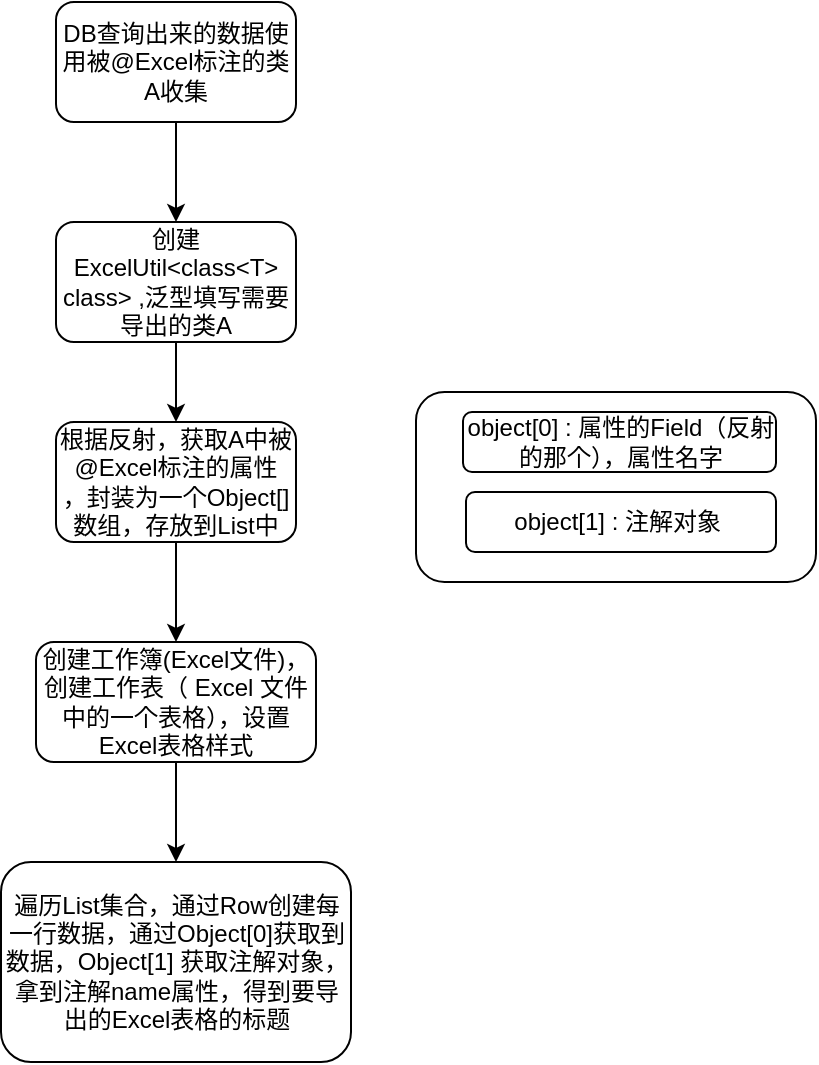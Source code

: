 <mxfile version="21.7.2" type="github">
  <diagram name="第 1 页" id="rslrv8k8TtsJbnl1jgh9">
    <mxGraphModel dx="1146" dy="613" grid="1" gridSize="10" guides="1" tooltips="1" connect="1" arrows="1" fold="1" page="1" pageScale="1" pageWidth="827" pageHeight="1169" math="0" shadow="0">
      <root>
        <mxCell id="0" />
        <mxCell id="1" parent="0" />
        <mxCell id="1gHBKMJ1h_FV2K_EdLm9-3" style="edgeStyle=orthogonalEdgeStyle;rounded=0;orthogonalLoop=1;jettySize=auto;html=1;exitX=0.5;exitY=1;exitDx=0;exitDy=0;" edge="1" parent="1" source="1gHBKMJ1h_FV2K_EdLm9-1" target="1gHBKMJ1h_FV2K_EdLm9-2">
          <mxGeometry relative="1" as="geometry" />
        </mxCell>
        <mxCell id="1gHBKMJ1h_FV2K_EdLm9-1" value="DB查询出来的数据使用被@Excel标注的类A收集" style="rounded=1;whiteSpace=wrap;html=1;" vertex="1" parent="1">
          <mxGeometry x="210" y="90" width="120" height="60" as="geometry" />
        </mxCell>
        <mxCell id="1gHBKMJ1h_FV2K_EdLm9-11" style="edgeStyle=orthogonalEdgeStyle;rounded=0;orthogonalLoop=1;jettySize=auto;html=1;exitX=0.5;exitY=1;exitDx=0;exitDy=0;entryX=0.5;entryY=0;entryDx=0;entryDy=0;" edge="1" parent="1" source="1gHBKMJ1h_FV2K_EdLm9-2" target="1gHBKMJ1h_FV2K_EdLm9-4">
          <mxGeometry relative="1" as="geometry" />
        </mxCell>
        <mxCell id="1gHBKMJ1h_FV2K_EdLm9-2" value="创建ExcelUtil&amp;lt;class&amp;lt;T&amp;gt; class&amp;gt; ,泛型填写需要导出的类A" style="rounded=1;whiteSpace=wrap;html=1;" vertex="1" parent="1">
          <mxGeometry x="210" y="200" width="120" height="60" as="geometry" />
        </mxCell>
        <mxCell id="1gHBKMJ1h_FV2K_EdLm9-13" style="edgeStyle=orthogonalEdgeStyle;rounded=0;orthogonalLoop=1;jettySize=auto;html=1;exitX=0.5;exitY=1;exitDx=0;exitDy=0;" edge="1" parent="1" source="1gHBKMJ1h_FV2K_EdLm9-4" target="1gHBKMJ1h_FV2K_EdLm9-12">
          <mxGeometry relative="1" as="geometry" />
        </mxCell>
        <mxCell id="1gHBKMJ1h_FV2K_EdLm9-4" value="根据反射，获取A中被@Excel标注的属性&lt;br&gt;，封装为一个Object[]数组，存放到List中" style="rounded=1;whiteSpace=wrap;html=1;" vertex="1" parent="1">
          <mxGeometry x="210" y="300" width="120" height="60" as="geometry" />
        </mxCell>
        <mxCell id="1gHBKMJ1h_FV2K_EdLm9-5" value="" style="rounded=1;whiteSpace=wrap;html=1;" vertex="1" parent="1">
          <mxGeometry x="390" y="285" width="200" height="95" as="geometry" />
        </mxCell>
        <mxCell id="1gHBKMJ1h_FV2K_EdLm9-8" value="object[1] : 注解对象&amp;nbsp;" style="rounded=1;whiteSpace=wrap;html=1;" vertex="1" parent="1">
          <mxGeometry x="415" y="335" width="155" height="30" as="geometry" />
        </mxCell>
        <mxCell id="1gHBKMJ1h_FV2K_EdLm9-9" value="object[0] : 属性的Field（反射的那个），属性名字" style="rounded=1;whiteSpace=wrap;html=1;" vertex="1" parent="1">
          <mxGeometry x="413.5" y="295" width="156.5" height="30" as="geometry" />
        </mxCell>
        <mxCell id="1gHBKMJ1h_FV2K_EdLm9-15" style="edgeStyle=orthogonalEdgeStyle;rounded=0;orthogonalLoop=1;jettySize=auto;html=1;exitX=0.5;exitY=1;exitDx=0;exitDy=0;" edge="1" parent="1" source="1gHBKMJ1h_FV2K_EdLm9-12" target="1gHBKMJ1h_FV2K_EdLm9-14">
          <mxGeometry relative="1" as="geometry" />
        </mxCell>
        <mxCell id="1gHBKMJ1h_FV2K_EdLm9-12" value="创建工作簿(Excel文件)，创建工作表（ Excel 文件中的一个表格），设置Excel表格样式" style="rounded=1;whiteSpace=wrap;html=1;" vertex="1" parent="1">
          <mxGeometry x="200" y="410" width="140" height="60" as="geometry" />
        </mxCell>
        <mxCell id="1gHBKMJ1h_FV2K_EdLm9-14" value="遍历List集合，通过Row创建每一行数据，通过Object[0]获取到数据，Object[1] 获取注解对象，拿到注解name属性，得到要导出的Excel表格的标题" style="rounded=1;whiteSpace=wrap;html=1;" vertex="1" parent="1">
          <mxGeometry x="182.5" y="520" width="175" height="100" as="geometry" />
        </mxCell>
      </root>
    </mxGraphModel>
  </diagram>
</mxfile>
